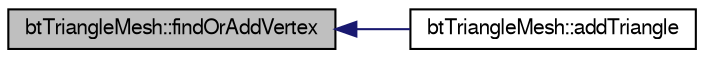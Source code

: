 digraph G
{
  bgcolor="transparent";
  edge [fontname="FreeSans",fontsize=10,labelfontname="FreeSans",labelfontsize=10];
  node [fontname="FreeSans",fontsize=10,shape=record];
  rankdir=LR;
  Node1 [label="btTriangleMesh::findOrAddVertex",height=0.2,width=0.4,color="black", fillcolor="grey75", style="filled" fontcolor="black"];
  Node1 -> Node2 [dir=back,color="midnightblue",fontsize=10,style="solid"];
  Node2 [label="btTriangleMesh::addTriangle",height=0.2,width=0.4,color="black",URL="$classbt_triangle_mesh.html#28551d57ae59248a210163a504558583"];
}
